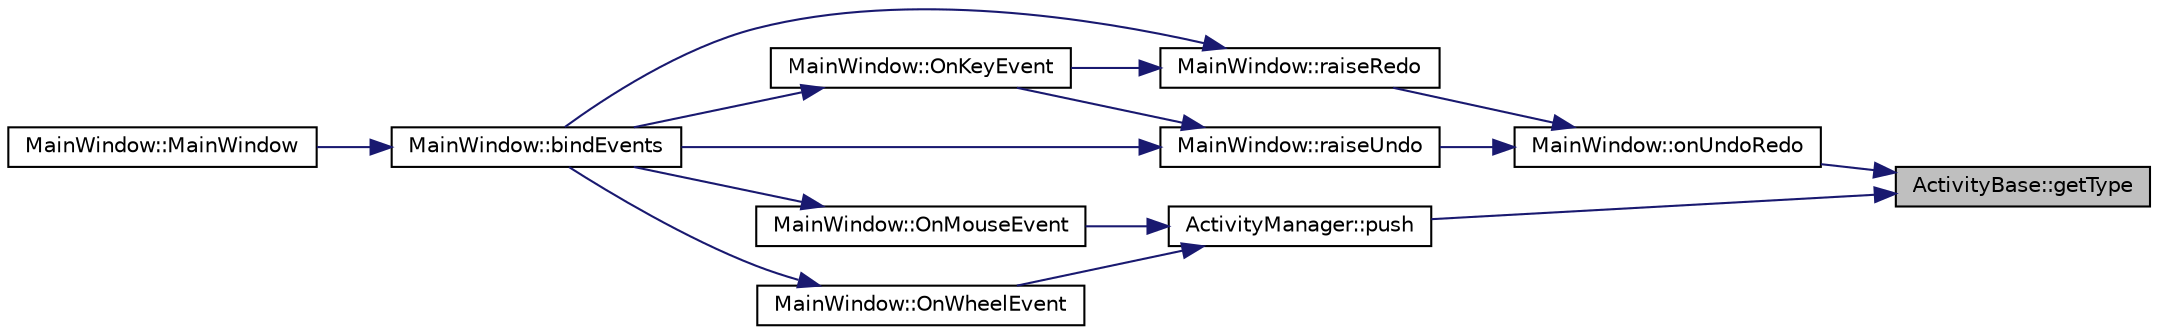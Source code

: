 digraph "ActivityBase::getType"
{
 // LATEX_PDF_SIZE
  edge [fontname="Helvetica",fontsize="10",labelfontname="Helvetica",labelfontsize="10"];
  node [fontname="Helvetica",fontsize="10",shape=record];
  rankdir="RL";
  Node1 [label="ActivityBase::getType",height=0.2,width=0.4,color="black", fillcolor="grey75", style="filled", fontcolor="black",tooltip="Get the type of the activity."];
  Node1 -> Node2 [dir="back",color="midnightblue",fontsize="10",style="solid",fontname="Helvetica"];
  Node2 [label="MainWindow::onUndoRedo",height=0.2,width=0.4,color="black", fillcolor="white", style="filled",URL="$class_main_window.html#a2ec3dd50c4d8a47830f2e437383f2fa8",tooltip="Undo or redo an activity."];
  Node2 -> Node3 [dir="back",color="midnightblue",fontsize="10",style="solid",fontname="Helvetica"];
  Node3 [label="MainWindow::raiseRedo",height=0.2,width=0.4,color="black", fillcolor="white", style="filled",URL="$class_main_window.html#a2ddbce75908e9e962bf844aca6d2b4ca",tooltip="Raise redo event when redo action button clicked."];
  Node3 -> Node4 [dir="back",color="midnightblue",fontsize="10",style="solid",fontname="Helvetica"];
  Node4 [label="MainWindow::bindEvents",height=0.2,width=0.4,color="black", fillcolor="white", style="filled",URL="$class_main_window.html#a09e0ca2e7474a2049517496b4b5bd6d0",tooltip="Bind events with corresponding widget."];
  Node4 -> Node5 [dir="back",color="midnightblue",fontsize="10",style="solid",fontname="Helvetica"];
  Node5 [label="MainWindow::MainWindow",height=0.2,width=0.4,color="black", fillcolor="white", style="filled",URL="$class_main_window.html#aeb2fa152a426d9b9d2272ef382879f3f",tooltip=" "];
  Node3 -> Node6 [dir="back",color="midnightblue",fontsize="10",style="solid",fontname="Helvetica"];
  Node6 [label="MainWindow::OnKeyEvent",height=0.2,width=0.4,color="black", fillcolor="white", style="filled",URL="$class_main_window.html#add1ef441fb74a254e3204450422fd3b6",tooltip="Handle a keyboard event from STLWidget."];
  Node6 -> Node4 [dir="back",color="midnightblue",fontsize="10",style="solid",fontname="Helvetica"];
  Node2 -> Node7 [dir="back",color="midnightblue",fontsize="10",style="solid",fontname="Helvetica"];
  Node7 [label="MainWindow::raiseUndo",height=0.2,width=0.4,color="black", fillcolor="white", style="filled",URL="$class_main_window.html#a4d447caa99a7519d6c7281b987912e0f",tooltip="Raise undo event when undo action button clicked."];
  Node7 -> Node4 [dir="back",color="midnightblue",fontsize="10",style="solid",fontname="Helvetica"];
  Node7 -> Node6 [dir="back",color="midnightblue",fontsize="10",style="solid",fontname="Helvetica"];
  Node1 -> Node8 [dir="back",color="midnightblue",fontsize="10",style="solid",fontname="Helvetica"];
  Node8 [label="ActivityManager::push",height=0.2,width=0.4,color="black", fillcolor="white", style="filled",URL="$class_activity_manager.html#a8aa02f1f7df25f2509eb9b85ce671fe5",tooltip="Do something initially for the activity."];
  Node8 -> Node9 [dir="back",color="midnightblue",fontsize="10",style="solid",fontname="Helvetica"];
  Node9 [label="MainWindow::OnMouseEvent",height=0.2,width=0.4,color="black", fillcolor="white", style="filled",URL="$class_main_window.html#aa30a6952cbd9f262ffe6176a616bfaa5",tooltip="Handle a mouse event from STLWidget."];
  Node9 -> Node4 [dir="back",color="midnightblue",fontsize="10",style="solid",fontname="Helvetica"];
  Node8 -> Node10 [dir="back",color="midnightblue",fontsize="10",style="solid",fontname="Helvetica"];
  Node10 [label="MainWindow::OnWheelEvent",height=0.2,width=0.4,color="black", fillcolor="white", style="filled",URL="$class_main_window.html#a176a8b03cdcbc31e8a0fef86cad53365",tooltip="Handle a mouse wheel event from STLWidget."];
  Node10 -> Node4 [dir="back",color="midnightblue",fontsize="10",style="solid",fontname="Helvetica"];
}
